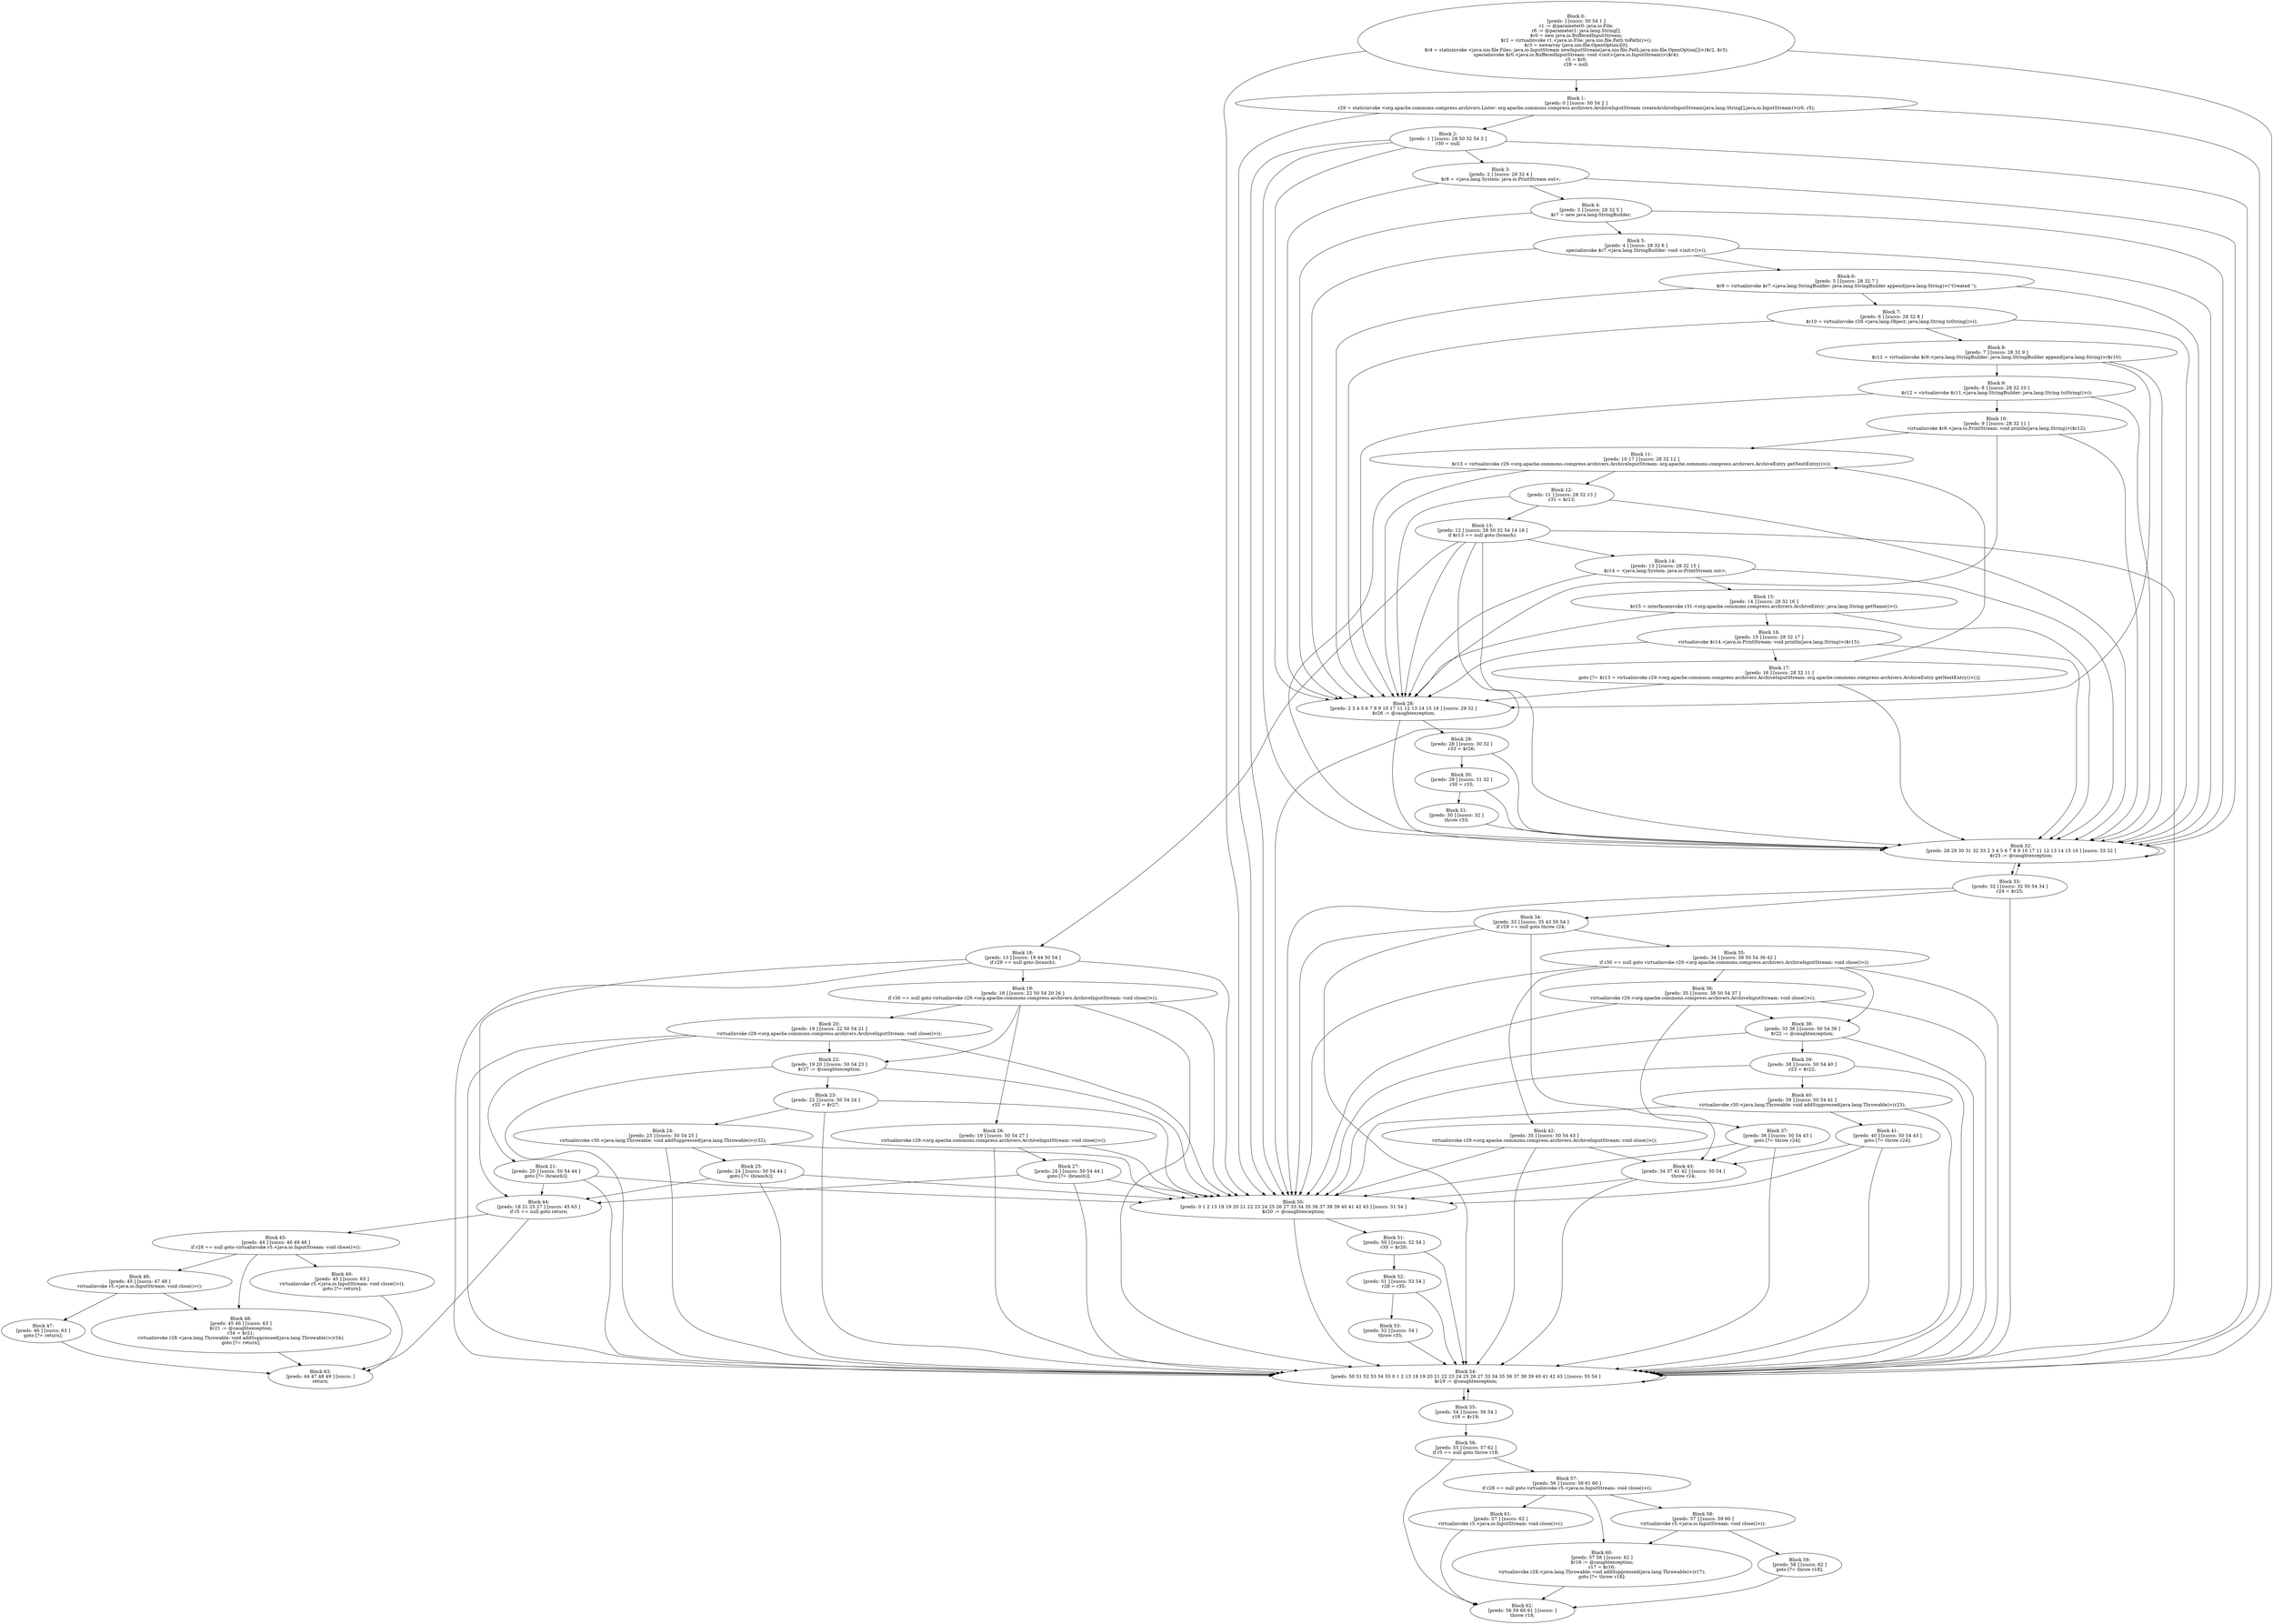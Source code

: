 digraph "unitGraph" {
    "Block 0:
[preds: ] [succs: 50 54 1 ]
r1 := @parameter0: java.io.File;
r6 := @parameter1: java.lang.String[];
$r0 = new java.io.BufferedInputStream;
$r2 = virtualinvoke r1.<java.io.File: java.nio.file.Path toPath()>();
$r3 = newarray (java.nio.file.OpenOption)[0];
$r4 = staticinvoke <java.nio.file.Files: java.io.InputStream newInputStream(java.nio.file.Path,java.nio.file.OpenOption[])>($r2, $r3);
specialinvoke $r0.<java.io.BufferedInputStream: void <init>(java.io.InputStream)>($r4);
r5 = $r0;
r28 = null;
"
    "Block 1:
[preds: 0 ] [succs: 50 54 2 ]
r29 = staticinvoke <org.apache.commons.compress.archivers.Lister: org.apache.commons.compress.archivers.ArchiveInputStream createArchiveInputStream(java.lang.String[],java.io.InputStream)>(r6, r5);
"
    "Block 2:
[preds: 1 ] [succs: 28 50 32 54 3 ]
r30 = null;
"
    "Block 3:
[preds: 2 ] [succs: 28 32 4 ]
$r8 = <java.lang.System: java.io.PrintStream out>;
"
    "Block 4:
[preds: 3 ] [succs: 28 32 5 ]
$r7 = new java.lang.StringBuilder;
"
    "Block 5:
[preds: 4 ] [succs: 28 32 6 ]
specialinvoke $r7.<java.lang.StringBuilder: void <init>()>();
"
    "Block 6:
[preds: 5 ] [succs: 28 32 7 ]
$r9 = virtualinvoke $r7.<java.lang.StringBuilder: java.lang.StringBuilder append(java.lang.String)>(\"Created \");
"
    "Block 7:
[preds: 6 ] [succs: 28 32 8 ]
$r10 = virtualinvoke r29.<java.lang.Object: java.lang.String toString()>();
"
    "Block 8:
[preds: 7 ] [succs: 28 32 9 ]
$r11 = virtualinvoke $r9.<java.lang.StringBuilder: java.lang.StringBuilder append(java.lang.String)>($r10);
"
    "Block 9:
[preds: 8 ] [succs: 28 32 10 ]
$r12 = virtualinvoke $r11.<java.lang.StringBuilder: java.lang.String toString()>();
"
    "Block 10:
[preds: 9 ] [succs: 28 32 11 ]
virtualinvoke $r8.<java.io.PrintStream: void println(java.lang.String)>($r12);
"
    "Block 11:
[preds: 10 17 ] [succs: 28 32 12 ]
$r13 = virtualinvoke r29.<org.apache.commons.compress.archivers.ArchiveInputStream: org.apache.commons.compress.archivers.ArchiveEntry getNextEntry()>();
"
    "Block 12:
[preds: 11 ] [succs: 28 32 13 ]
r31 = $r13;
"
    "Block 13:
[preds: 12 ] [succs: 28 50 32 54 14 18 ]
if $r13 == null goto (branch);
"
    "Block 14:
[preds: 13 ] [succs: 28 32 15 ]
$r14 = <java.lang.System: java.io.PrintStream out>;
"
    "Block 15:
[preds: 14 ] [succs: 28 32 16 ]
$r15 = interfaceinvoke r31.<org.apache.commons.compress.archivers.ArchiveEntry: java.lang.String getName()>();
"
    "Block 16:
[preds: 15 ] [succs: 28 32 17 ]
virtualinvoke $r14.<java.io.PrintStream: void println(java.lang.String)>($r15);
"
    "Block 17:
[preds: 16 ] [succs: 28 32 11 ]
goto [?= $r13 = virtualinvoke r29.<org.apache.commons.compress.archivers.ArchiveInputStream: org.apache.commons.compress.archivers.ArchiveEntry getNextEntry()>()];
"
    "Block 18:
[preds: 13 ] [succs: 19 44 50 54 ]
if r29 == null goto (branch);
"
    "Block 19:
[preds: 18 ] [succs: 22 50 54 20 26 ]
if r30 == null goto virtualinvoke r29.<org.apache.commons.compress.archivers.ArchiveInputStream: void close()>();
"
    "Block 20:
[preds: 19 ] [succs: 22 50 54 21 ]
virtualinvoke r29.<org.apache.commons.compress.archivers.ArchiveInputStream: void close()>();
"
    "Block 21:
[preds: 20 ] [succs: 50 54 44 ]
goto [?= (branch)];
"
    "Block 22:
[preds: 19 20 ] [succs: 50 54 23 ]
$r27 := @caughtexception;
"
    "Block 23:
[preds: 22 ] [succs: 50 54 24 ]
r32 = $r27;
"
    "Block 24:
[preds: 23 ] [succs: 50 54 25 ]
virtualinvoke r30.<java.lang.Throwable: void addSuppressed(java.lang.Throwable)>(r32);
"
    "Block 25:
[preds: 24 ] [succs: 50 54 44 ]
goto [?= (branch)];
"
    "Block 26:
[preds: 19 ] [succs: 50 54 27 ]
virtualinvoke r29.<org.apache.commons.compress.archivers.ArchiveInputStream: void close()>();
"
    "Block 27:
[preds: 26 ] [succs: 50 54 44 ]
goto [?= (branch)];
"
    "Block 28:
[preds: 2 3 4 5 6 7 8 9 10 17 11 12 13 14 15 16 ] [succs: 29 32 ]
$r26 := @caughtexception;
"
    "Block 29:
[preds: 28 ] [succs: 30 32 ]
r33 = $r26;
"
    "Block 30:
[preds: 29 ] [succs: 31 32 ]
r30 = r33;
"
    "Block 31:
[preds: 30 ] [succs: 32 ]
throw r33;
"
    "Block 32:
[preds: 28 29 30 31 32 33 2 3 4 5 6 7 8 9 10 17 11 12 13 14 15 16 ] [succs: 33 32 ]
$r25 := @caughtexception;
"
    "Block 33:
[preds: 32 ] [succs: 32 50 54 34 ]
r24 = $r25;
"
    "Block 34:
[preds: 33 ] [succs: 35 43 50 54 ]
if r29 == null goto throw r24;
"
    "Block 35:
[preds: 34 ] [succs: 38 50 54 36 42 ]
if r30 == null goto virtualinvoke r29.<org.apache.commons.compress.archivers.ArchiveInputStream: void close()>();
"
    "Block 36:
[preds: 35 ] [succs: 38 50 54 37 ]
virtualinvoke r29.<org.apache.commons.compress.archivers.ArchiveInputStream: void close()>();
"
    "Block 37:
[preds: 36 ] [succs: 50 54 43 ]
goto [?= throw r24];
"
    "Block 38:
[preds: 35 36 ] [succs: 50 54 39 ]
$r22 := @caughtexception;
"
    "Block 39:
[preds: 38 ] [succs: 50 54 40 ]
r23 = $r22;
"
    "Block 40:
[preds: 39 ] [succs: 50 54 41 ]
virtualinvoke r30.<java.lang.Throwable: void addSuppressed(java.lang.Throwable)>(r23);
"
    "Block 41:
[preds: 40 ] [succs: 50 54 43 ]
goto [?= throw r24];
"
    "Block 42:
[preds: 35 ] [succs: 50 54 43 ]
virtualinvoke r29.<org.apache.commons.compress.archivers.ArchiveInputStream: void close()>();
"
    "Block 43:
[preds: 34 37 41 42 ] [succs: 50 54 ]
throw r24;
"
    "Block 44:
[preds: 18 21 25 27 ] [succs: 45 63 ]
if r5 == null goto return;
"
    "Block 45:
[preds: 44 ] [succs: 46 49 48 ]
if r28 == null goto virtualinvoke r5.<java.io.InputStream: void close()>();
"
    "Block 46:
[preds: 45 ] [succs: 47 48 ]
virtualinvoke r5.<java.io.InputStream: void close()>();
"
    "Block 47:
[preds: 46 ] [succs: 63 ]
goto [?= return];
"
    "Block 48:
[preds: 45 46 ] [succs: 63 ]
$r21 := @caughtexception;
r34 = $r21;
virtualinvoke r28.<java.lang.Throwable: void addSuppressed(java.lang.Throwable)>(r34);
goto [?= return];
"
    "Block 49:
[preds: 45 ] [succs: 63 ]
virtualinvoke r5.<java.io.InputStream: void close()>();
goto [?= return];
"
    "Block 50:
[preds: 0 1 2 13 18 19 20 21 22 23 24 25 26 27 33 34 35 36 37 38 39 40 41 42 43 ] [succs: 51 54 ]
$r20 := @caughtexception;
"
    "Block 51:
[preds: 50 ] [succs: 52 54 ]
r35 = $r20;
"
    "Block 52:
[preds: 51 ] [succs: 53 54 ]
r28 = r35;
"
    "Block 53:
[preds: 52 ] [succs: 54 ]
throw r35;
"
    "Block 54:
[preds: 50 51 52 53 54 55 0 1 2 13 18 19 20 21 22 23 24 25 26 27 33 34 35 36 37 38 39 40 41 42 43 ] [succs: 55 54 ]
$r19 := @caughtexception;
"
    "Block 55:
[preds: 54 ] [succs: 56 54 ]
r18 = $r19;
"
    "Block 56:
[preds: 55 ] [succs: 57 62 ]
if r5 == null goto throw r18;
"
    "Block 57:
[preds: 56 ] [succs: 58 61 60 ]
if r28 == null goto virtualinvoke r5.<java.io.InputStream: void close()>();
"
    "Block 58:
[preds: 57 ] [succs: 59 60 ]
virtualinvoke r5.<java.io.InputStream: void close()>();
"
    "Block 59:
[preds: 58 ] [succs: 62 ]
goto [?= throw r18];
"
    "Block 60:
[preds: 57 58 ] [succs: 62 ]
$r16 := @caughtexception;
r17 = $r16;
virtualinvoke r28.<java.lang.Throwable: void addSuppressed(java.lang.Throwable)>(r17);
goto [?= throw r18];
"
    "Block 61:
[preds: 57 ] [succs: 62 ]
virtualinvoke r5.<java.io.InputStream: void close()>();
"
    "Block 62:
[preds: 56 59 60 61 ] [succs: ]
throw r18;
"
    "Block 63:
[preds: 44 47 48 49 ] [succs: ]
return;
"
    "Block 0:
[preds: ] [succs: 50 54 1 ]
r1 := @parameter0: java.io.File;
r6 := @parameter1: java.lang.String[];
$r0 = new java.io.BufferedInputStream;
$r2 = virtualinvoke r1.<java.io.File: java.nio.file.Path toPath()>();
$r3 = newarray (java.nio.file.OpenOption)[0];
$r4 = staticinvoke <java.nio.file.Files: java.io.InputStream newInputStream(java.nio.file.Path,java.nio.file.OpenOption[])>($r2, $r3);
specialinvoke $r0.<java.io.BufferedInputStream: void <init>(java.io.InputStream)>($r4);
r5 = $r0;
r28 = null;
"->"Block 50:
[preds: 0 1 2 13 18 19 20 21 22 23 24 25 26 27 33 34 35 36 37 38 39 40 41 42 43 ] [succs: 51 54 ]
$r20 := @caughtexception;
";
    "Block 0:
[preds: ] [succs: 50 54 1 ]
r1 := @parameter0: java.io.File;
r6 := @parameter1: java.lang.String[];
$r0 = new java.io.BufferedInputStream;
$r2 = virtualinvoke r1.<java.io.File: java.nio.file.Path toPath()>();
$r3 = newarray (java.nio.file.OpenOption)[0];
$r4 = staticinvoke <java.nio.file.Files: java.io.InputStream newInputStream(java.nio.file.Path,java.nio.file.OpenOption[])>($r2, $r3);
specialinvoke $r0.<java.io.BufferedInputStream: void <init>(java.io.InputStream)>($r4);
r5 = $r0;
r28 = null;
"->"Block 54:
[preds: 50 51 52 53 54 55 0 1 2 13 18 19 20 21 22 23 24 25 26 27 33 34 35 36 37 38 39 40 41 42 43 ] [succs: 55 54 ]
$r19 := @caughtexception;
";
    "Block 0:
[preds: ] [succs: 50 54 1 ]
r1 := @parameter0: java.io.File;
r6 := @parameter1: java.lang.String[];
$r0 = new java.io.BufferedInputStream;
$r2 = virtualinvoke r1.<java.io.File: java.nio.file.Path toPath()>();
$r3 = newarray (java.nio.file.OpenOption)[0];
$r4 = staticinvoke <java.nio.file.Files: java.io.InputStream newInputStream(java.nio.file.Path,java.nio.file.OpenOption[])>($r2, $r3);
specialinvoke $r0.<java.io.BufferedInputStream: void <init>(java.io.InputStream)>($r4);
r5 = $r0;
r28 = null;
"->"Block 1:
[preds: 0 ] [succs: 50 54 2 ]
r29 = staticinvoke <org.apache.commons.compress.archivers.Lister: org.apache.commons.compress.archivers.ArchiveInputStream createArchiveInputStream(java.lang.String[],java.io.InputStream)>(r6, r5);
";
    "Block 1:
[preds: 0 ] [succs: 50 54 2 ]
r29 = staticinvoke <org.apache.commons.compress.archivers.Lister: org.apache.commons.compress.archivers.ArchiveInputStream createArchiveInputStream(java.lang.String[],java.io.InputStream)>(r6, r5);
"->"Block 50:
[preds: 0 1 2 13 18 19 20 21 22 23 24 25 26 27 33 34 35 36 37 38 39 40 41 42 43 ] [succs: 51 54 ]
$r20 := @caughtexception;
";
    "Block 1:
[preds: 0 ] [succs: 50 54 2 ]
r29 = staticinvoke <org.apache.commons.compress.archivers.Lister: org.apache.commons.compress.archivers.ArchiveInputStream createArchiveInputStream(java.lang.String[],java.io.InputStream)>(r6, r5);
"->"Block 54:
[preds: 50 51 52 53 54 55 0 1 2 13 18 19 20 21 22 23 24 25 26 27 33 34 35 36 37 38 39 40 41 42 43 ] [succs: 55 54 ]
$r19 := @caughtexception;
";
    "Block 1:
[preds: 0 ] [succs: 50 54 2 ]
r29 = staticinvoke <org.apache.commons.compress.archivers.Lister: org.apache.commons.compress.archivers.ArchiveInputStream createArchiveInputStream(java.lang.String[],java.io.InputStream)>(r6, r5);
"->"Block 2:
[preds: 1 ] [succs: 28 50 32 54 3 ]
r30 = null;
";
    "Block 2:
[preds: 1 ] [succs: 28 50 32 54 3 ]
r30 = null;
"->"Block 28:
[preds: 2 3 4 5 6 7 8 9 10 17 11 12 13 14 15 16 ] [succs: 29 32 ]
$r26 := @caughtexception;
";
    "Block 2:
[preds: 1 ] [succs: 28 50 32 54 3 ]
r30 = null;
"->"Block 50:
[preds: 0 1 2 13 18 19 20 21 22 23 24 25 26 27 33 34 35 36 37 38 39 40 41 42 43 ] [succs: 51 54 ]
$r20 := @caughtexception;
";
    "Block 2:
[preds: 1 ] [succs: 28 50 32 54 3 ]
r30 = null;
"->"Block 32:
[preds: 28 29 30 31 32 33 2 3 4 5 6 7 8 9 10 17 11 12 13 14 15 16 ] [succs: 33 32 ]
$r25 := @caughtexception;
";
    "Block 2:
[preds: 1 ] [succs: 28 50 32 54 3 ]
r30 = null;
"->"Block 54:
[preds: 50 51 52 53 54 55 0 1 2 13 18 19 20 21 22 23 24 25 26 27 33 34 35 36 37 38 39 40 41 42 43 ] [succs: 55 54 ]
$r19 := @caughtexception;
";
    "Block 2:
[preds: 1 ] [succs: 28 50 32 54 3 ]
r30 = null;
"->"Block 3:
[preds: 2 ] [succs: 28 32 4 ]
$r8 = <java.lang.System: java.io.PrintStream out>;
";
    "Block 3:
[preds: 2 ] [succs: 28 32 4 ]
$r8 = <java.lang.System: java.io.PrintStream out>;
"->"Block 28:
[preds: 2 3 4 5 6 7 8 9 10 17 11 12 13 14 15 16 ] [succs: 29 32 ]
$r26 := @caughtexception;
";
    "Block 3:
[preds: 2 ] [succs: 28 32 4 ]
$r8 = <java.lang.System: java.io.PrintStream out>;
"->"Block 32:
[preds: 28 29 30 31 32 33 2 3 4 5 6 7 8 9 10 17 11 12 13 14 15 16 ] [succs: 33 32 ]
$r25 := @caughtexception;
";
    "Block 3:
[preds: 2 ] [succs: 28 32 4 ]
$r8 = <java.lang.System: java.io.PrintStream out>;
"->"Block 4:
[preds: 3 ] [succs: 28 32 5 ]
$r7 = new java.lang.StringBuilder;
";
    "Block 4:
[preds: 3 ] [succs: 28 32 5 ]
$r7 = new java.lang.StringBuilder;
"->"Block 28:
[preds: 2 3 4 5 6 7 8 9 10 17 11 12 13 14 15 16 ] [succs: 29 32 ]
$r26 := @caughtexception;
";
    "Block 4:
[preds: 3 ] [succs: 28 32 5 ]
$r7 = new java.lang.StringBuilder;
"->"Block 32:
[preds: 28 29 30 31 32 33 2 3 4 5 6 7 8 9 10 17 11 12 13 14 15 16 ] [succs: 33 32 ]
$r25 := @caughtexception;
";
    "Block 4:
[preds: 3 ] [succs: 28 32 5 ]
$r7 = new java.lang.StringBuilder;
"->"Block 5:
[preds: 4 ] [succs: 28 32 6 ]
specialinvoke $r7.<java.lang.StringBuilder: void <init>()>();
";
    "Block 5:
[preds: 4 ] [succs: 28 32 6 ]
specialinvoke $r7.<java.lang.StringBuilder: void <init>()>();
"->"Block 28:
[preds: 2 3 4 5 6 7 8 9 10 17 11 12 13 14 15 16 ] [succs: 29 32 ]
$r26 := @caughtexception;
";
    "Block 5:
[preds: 4 ] [succs: 28 32 6 ]
specialinvoke $r7.<java.lang.StringBuilder: void <init>()>();
"->"Block 32:
[preds: 28 29 30 31 32 33 2 3 4 5 6 7 8 9 10 17 11 12 13 14 15 16 ] [succs: 33 32 ]
$r25 := @caughtexception;
";
    "Block 5:
[preds: 4 ] [succs: 28 32 6 ]
specialinvoke $r7.<java.lang.StringBuilder: void <init>()>();
"->"Block 6:
[preds: 5 ] [succs: 28 32 7 ]
$r9 = virtualinvoke $r7.<java.lang.StringBuilder: java.lang.StringBuilder append(java.lang.String)>(\"Created \");
";
    "Block 6:
[preds: 5 ] [succs: 28 32 7 ]
$r9 = virtualinvoke $r7.<java.lang.StringBuilder: java.lang.StringBuilder append(java.lang.String)>(\"Created \");
"->"Block 28:
[preds: 2 3 4 5 6 7 8 9 10 17 11 12 13 14 15 16 ] [succs: 29 32 ]
$r26 := @caughtexception;
";
    "Block 6:
[preds: 5 ] [succs: 28 32 7 ]
$r9 = virtualinvoke $r7.<java.lang.StringBuilder: java.lang.StringBuilder append(java.lang.String)>(\"Created \");
"->"Block 32:
[preds: 28 29 30 31 32 33 2 3 4 5 6 7 8 9 10 17 11 12 13 14 15 16 ] [succs: 33 32 ]
$r25 := @caughtexception;
";
    "Block 6:
[preds: 5 ] [succs: 28 32 7 ]
$r9 = virtualinvoke $r7.<java.lang.StringBuilder: java.lang.StringBuilder append(java.lang.String)>(\"Created \");
"->"Block 7:
[preds: 6 ] [succs: 28 32 8 ]
$r10 = virtualinvoke r29.<java.lang.Object: java.lang.String toString()>();
";
    "Block 7:
[preds: 6 ] [succs: 28 32 8 ]
$r10 = virtualinvoke r29.<java.lang.Object: java.lang.String toString()>();
"->"Block 28:
[preds: 2 3 4 5 6 7 8 9 10 17 11 12 13 14 15 16 ] [succs: 29 32 ]
$r26 := @caughtexception;
";
    "Block 7:
[preds: 6 ] [succs: 28 32 8 ]
$r10 = virtualinvoke r29.<java.lang.Object: java.lang.String toString()>();
"->"Block 32:
[preds: 28 29 30 31 32 33 2 3 4 5 6 7 8 9 10 17 11 12 13 14 15 16 ] [succs: 33 32 ]
$r25 := @caughtexception;
";
    "Block 7:
[preds: 6 ] [succs: 28 32 8 ]
$r10 = virtualinvoke r29.<java.lang.Object: java.lang.String toString()>();
"->"Block 8:
[preds: 7 ] [succs: 28 32 9 ]
$r11 = virtualinvoke $r9.<java.lang.StringBuilder: java.lang.StringBuilder append(java.lang.String)>($r10);
";
    "Block 8:
[preds: 7 ] [succs: 28 32 9 ]
$r11 = virtualinvoke $r9.<java.lang.StringBuilder: java.lang.StringBuilder append(java.lang.String)>($r10);
"->"Block 28:
[preds: 2 3 4 5 6 7 8 9 10 17 11 12 13 14 15 16 ] [succs: 29 32 ]
$r26 := @caughtexception;
";
    "Block 8:
[preds: 7 ] [succs: 28 32 9 ]
$r11 = virtualinvoke $r9.<java.lang.StringBuilder: java.lang.StringBuilder append(java.lang.String)>($r10);
"->"Block 32:
[preds: 28 29 30 31 32 33 2 3 4 5 6 7 8 9 10 17 11 12 13 14 15 16 ] [succs: 33 32 ]
$r25 := @caughtexception;
";
    "Block 8:
[preds: 7 ] [succs: 28 32 9 ]
$r11 = virtualinvoke $r9.<java.lang.StringBuilder: java.lang.StringBuilder append(java.lang.String)>($r10);
"->"Block 9:
[preds: 8 ] [succs: 28 32 10 ]
$r12 = virtualinvoke $r11.<java.lang.StringBuilder: java.lang.String toString()>();
";
    "Block 9:
[preds: 8 ] [succs: 28 32 10 ]
$r12 = virtualinvoke $r11.<java.lang.StringBuilder: java.lang.String toString()>();
"->"Block 28:
[preds: 2 3 4 5 6 7 8 9 10 17 11 12 13 14 15 16 ] [succs: 29 32 ]
$r26 := @caughtexception;
";
    "Block 9:
[preds: 8 ] [succs: 28 32 10 ]
$r12 = virtualinvoke $r11.<java.lang.StringBuilder: java.lang.String toString()>();
"->"Block 32:
[preds: 28 29 30 31 32 33 2 3 4 5 6 7 8 9 10 17 11 12 13 14 15 16 ] [succs: 33 32 ]
$r25 := @caughtexception;
";
    "Block 9:
[preds: 8 ] [succs: 28 32 10 ]
$r12 = virtualinvoke $r11.<java.lang.StringBuilder: java.lang.String toString()>();
"->"Block 10:
[preds: 9 ] [succs: 28 32 11 ]
virtualinvoke $r8.<java.io.PrintStream: void println(java.lang.String)>($r12);
";
    "Block 10:
[preds: 9 ] [succs: 28 32 11 ]
virtualinvoke $r8.<java.io.PrintStream: void println(java.lang.String)>($r12);
"->"Block 28:
[preds: 2 3 4 5 6 7 8 9 10 17 11 12 13 14 15 16 ] [succs: 29 32 ]
$r26 := @caughtexception;
";
    "Block 10:
[preds: 9 ] [succs: 28 32 11 ]
virtualinvoke $r8.<java.io.PrintStream: void println(java.lang.String)>($r12);
"->"Block 32:
[preds: 28 29 30 31 32 33 2 3 4 5 6 7 8 9 10 17 11 12 13 14 15 16 ] [succs: 33 32 ]
$r25 := @caughtexception;
";
    "Block 10:
[preds: 9 ] [succs: 28 32 11 ]
virtualinvoke $r8.<java.io.PrintStream: void println(java.lang.String)>($r12);
"->"Block 11:
[preds: 10 17 ] [succs: 28 32 12 ]
$r13 = virtualinvoke r29.<org.apache.commons.compress.archivers.ArchiveInputStream: org.apache.commons.compress.archivers.ArchiveEntry getNextEntry()>();
";
    "Block 11:
[preds: 10 17 ] [succs: 28 32 12 ]
$r13 = virtualinvoke r29.<org.apache.commons.compress.archivers.ArchiveInputStream: org.apache.commons.compress.archivers.ArchiveEntry getNextEntry()>();
"->"Block 28:
[preds: 2 3 4 5 6 7 8 9 10 17 11 12 13 14 15 16 ] [succs: 29 32 ]
$r26 := @caughtexception;
";
    "Block 11:
[preds: 10 17 ] [succs: 28 32 12 ]
$r13 = virtualinvoke r29.<org.apache.commons.compress.archivers.ArchiveInputStream: org.apache.commons.compress.archivers.ArchiveEntry getNextEntry()>();
"->"Block 32:
[preds: 28 29 30 31 32 33 2 3 4 5 6 7 8 9 10 17 11 12 13 14 15 16 ] [succs: 33 32 ]
$r25 := @caughtexception;
";
    "Block 11:
[preds: 10 17 ] [succs: 28 32 12 ]
$r13 = virtualinvoke r29.<org.apache.commons.compress.archivers.ArchiveInputStream: org.apache.commons.compress.archivers.ArchiveEntry getNextEntry()>();
"->"Block 12:
[preds: 11 ] [succs: 28 32 13 ]
r31 = $r13;
";
    "Block 12:
[preds: 11 ] [succs: 28 32 13 ]
r31 = $r13;
"->"Block 28:
[preds: 2 3 4 5 6 7 8 9 10 17 11 12 13 14 15 16 ] [succs: 29 32 ]
$r26 := @caughtexception;
";
    "Block 12:
[preds: 11 ] [succs: 28 32 13 ]
r31 = $r13;
"->"Block 32:
[preds: 28 29 30 31 32 33 2 3 4 5 6 7 8 9 10 17 11 12 13 14 15 16 ] [succs: 33 32 ]
$r25 := @caughtexception;
";
    "Block 12:
[preds: 11 ] [succs: 28 32 13 ]
r31 = $r13;
"->"Block 13:
[preds: 12 ] [succs: 28 50 32 54 14 18 ]
if $r13 == null goto (branch);
";
    "Block 13:
[preds: 12 ] [succs: 28 50 32 54 14 18 ]
if $r13 == null goto (branch);
"->"Block 28:
[preds: 2 3 4 5 6 7 8 9 10 17 11 12 13 14 15 16 ] [succs: 29 32 ]
$r26 := @caughtexception;
";
    "Block 13:
[preds: 12 ] [succs: 28 50 32 54 14 18 ]
if $r13 == null goto (branch);
"->"Block 50:
[preds: 0 1 2 13 18 19 20 21 22 23 24 25 26 27 33 34 35 36 37 38 39 40 41 42 43 ] [succs: 51 54 ]
$r20 := @caughtexception;
";
    "Block 13:
[preds: 12 ] [succs: 28 50 32 54 14 18 ]
if $r13 == null goto (branch);
"->"Block 32:
[preds: 28 29 30 31 32 33 2 3 4 5 6 7 8 9 10 17 11 12 13 14 15 16 ] [succs: 33 32 ]
$r25 := @caughtexception;
";
    "Block 13:
[preds: 12 ] [succs: 28 50 32 54 14 18 ]
if $r13 == null goto (branch);
"->"Block 54:
[preds: 50 51 52 53 54 55 0 1 2 13 18 19 20 21 22 23 24 25 26 27 33 34 35 36 37 38 39 40 41 42 43 ] [succs: 55 54 ]
$r19 := @caughtexception;
";
    "Block 13:
[preds: 12 ] [succs: 28 50 32 54 14 18 ]
if $r13 == null goto (branch);
"->"Block 14:
[preds: 13 ] [succs: 28 32 15 ]
$r14 = <java.lang.System: java.io.PrintStream out>;
";
    "Block 13:
[preds: 12 ] [succs: 28 50 32 54 14 18 ]
if $r13 == null goto (branch);
"->"Block 18:
[preds: 13 ] [succs: 19 44 50 54 ]
if r29 == null goto (branch);
";
    "Block 14:
[preds: 13 ] [succs: 28 32 15 ]
$r14 = <java.lang.System: java.io.PrintStream out>;
"->"Block 28:
[preds: 2 3 4 5 6 7 8 9 10 17 11 12 13 14 15 16 ] [succs: 29 32 ]
$r26 := @caughtexception;
";
    "Block 14:
[preds: 13 ] [succs: 28 32 15 ]
$r14 = <java.lang.System: java.io.PrintStream out>;
"->"Block 32:
[preds: 28 29 30 31 32 33 2 3 4 5 6 7 8 9 10 17 11 12 13 14 15 16 ] [succs: 33 32 ]
$r25 := @caughtexception;
";
    "Block 14:
[preds: 13 ] [succs: 28 32 15 ]
$r14 = <java.lang.System: java.io.PrintStream out>;
"->"Block 15:
[preds: 14 ] [succs: 28 32 16 ]
$r15 = interfaceinvoke r31.<org.apache.commons.compress.archivers.ArchiveEntry: java.lang.String getName()>();
";
    "Block 15:
[preds: 14 ] [succs: 28 32 16 ]
$r15 = interfaceinvoke r31.<org.apache.commons.compress.archivers.ArchiveEntry: java.lang.String getName()>();
"->"Block 28:
[preds: 2 3 4 5 6 7 8 9 10 17 11 12 13 14 15 16 ] [succs: 29 32 ]
$r26 := @caughtexception;
";
    "Block 15:
[preds: 14 ] [succs: 28 32 16 ]
$r15 = interfaceinvoke r31.<org.apache.commons.compress.archivers.ArchiveEntry: java.lang.String getName()>();
"->"Block 32:
[preds: 28 29 30 31 32 33 2 3 4 5 6 7 8 9 10 17 11 12 13 14 15 16 ] [succs: 33 32 ]
$r25 := @caughtexception;
";
    "Block 15:
[preds: 14 ] [succs: 28 32 16 ]
$r15 = interfaceinvoke r31.<org.apache.commons.compress.archivers.ArchiveEntry: java.lang.String getName()>();
"->"Block 16:
[preds: 15 ] [succs: 28 32 17 ]
virtualinvoke $r14.<java.io.PrintStream: void println(java.lang.String)>($r15);
";
    "Block 16:
[preds: 15 ] [succs: 28 32 17 ]
virtualinvoke $r14.<java.io.PrintStream: void println(java.lang.String)>($r15);
"->"Block 28:
[preds: 2 3 4 5 6 7 8 9 10 17 11 12 13 14 15 16 ] [succs: 29 32 ]
$r26 := @caughtexception;
";
    "Block 16:
[preds: 15 ] [succs: 28 32 17 ]
virtualinvoke $r14.<java.io.PrintStream: void println(java.lang.String)>($r15);
"->"Block 32:
[preds: 28 29 30 31 32 33 2 3 4 5 6 7 8 9 10 17 11 12 13 14 15 16 ] [succs: 33 32 ]
$r25 := @caughtexception;
";
    "Block 16:
[preds: 15 ] [succs: 28 32 17 ]
virtualinvoke $r14.<java.io.PrintStream: void println(java.lang.String)>($r15);
"->"Block 17:
[preds: 16 ] [succs: 28 32 11 ]
goto [?= $r13 = virtualinvoke r29.<org.apache.commons.compress.archivers.ArchiveInputStream: org.apache.commons.compress.archivers.ArchiveEntry getNextEntry()>()];
";
    "Block 17:
[preds: 16 ] [succs: 28 32 11 ]
goto [?= $r13 = virtualinvoke r29.<org.apache.commons.compress.archivers.ArchiveInputStream: org.apache.commons.compress.archivers.ArchiveEntry getNextEntry()>()];
"->"Block 28:
[preds: 2 3 4 5 6 7 8 9 10 17 11 12 13 14 15 16 ] [succs: 29 32 ]
$r26 := @caughtexception;
";
    "Block 17:
[preds: 16 ] [succs: 28 32 11 ]
goto [?= $r13 = virtualinvoke r29.<org.apache.commons.compress.archivers.ArchiveInputStream: org.apache.commons.compress.archivers.ArchiveEntry getNextEntry()>()];
"->"Block 32:
[preds: 28 29 30 31 32 33 2 3 4 5 6 7 8 9 10 17 11 12 13 14 15 16 ] [succs: 33 32 ]
$r25 := @caughtexception;
";
    "Block 17:
[preds: 16 ] [succs: 28 32 11 ]
goto [?= $r13 = virtualinvoke r29.<org.apache.commons.compress.archivers.ArchiveInputStream: org.apache.commons.compress.archivers.ArchiveEntry getNextEntry()>()];
"->"Block 11:
[preds: 10 17 ] [succs: 28 32 12 ]
$r13 = virtualinvoke r29.<org.apache.commons.compress.archivers.ArchiveInputStream: org.apache.commons.compress.archivers.ArchiveEntry getNextEntry()>();
";
    "Block 18:
[preds: 13 ] [succs: 19 44 50 54 ]
if r29 == null goto (branch);
"->"Block 19:
[preds: 18 ] [succs: 22 50 54 20 26 ]
if r30 == null goto virtualinvoke r29.<org.apache.commons.compress.archivers.ArchiveInputStream: void close()>();
";
    "Block 18:
[preds: 13 ] [succs: 19 44 50 54 ]
if r29 == null goto (branch);
"->"Block 44:
[preds: 18 21 25 27 ] [succs: 45 63 ]
if r5 == null goto return;
";
    "Block 18:
[preds: 13 ] [succs: 19 44 50 54 ]
if r29 == null goto (branch);
"->"Block 50:
[preds: 0 1 2 13 18 19 20 21 22 23 24 25 26 27 33 34 35 36 37 38 39 40 41 42 43 ] [succs: 51 54 ]
$r20 := @caughtexception;
";
    "Block 18:
[preds: 13 ] [succs: 19 44 50 54 ]
if r29 == null goto (branch);
"->"Block 54:
[preds: 50 51 52 53 54 55 0 1 2 13 18 19 20 21 22 23 24 25 26 27 33 34 35 36 37 38 39 40 41 42 43 ] [succs: 55 54 ]
$r19 := @caughtexception;
";
    "Block 19:
[preds: 18 ] [succs: 22 50 54 20 26 ]
if r30 == null goto virtualinvoke r29.<org.apache.commons.compress.archivers.ArchiveInputStream: void close()>();
"->"Block 22:
[preds: 19 20 ] [succs: 50 54 23 ]
$r27 := @caughtexception;
";
    "Block 19:
[preds: 18 ] [succs: 22 50 54 20 26 ]
if r30 == null goto virtualinvoke r29.<org.apache.commons.compress.archivers.ArchiveInputStream: void close()>();
"->"Block 50:
[preds: 0 1 2 13 18 19 20 21 22 23 24 25 26 27 33 34 35 36 37 38 39 40 41 42 43 ] [succs: 51 54 ]
$r20 := @caughtexception;
";
    "Block 19:
[preds: 18 ] [succs: 22 50 54 20 26 ]
if r30 == null goto virtualinvoke r29.<org.apache.commons.compress.archivers.ArchiveInputStream: void close()>();
"->"Block 54:
[preds: 50 51 52 53 54 55 0 1 2 13 18 19 20 21 22 23 24 25 26 27 33 34 35 36 37 38 39 40 41 42 43 ] [succs: 55 54 ]
$r19 := @caughtexception;
";
    "Block 19:
[preds: 18 ] [succs: 22 50 54 20 26 ]
if r30 == null goto virtualinvoke r29.<org.apache.commons.compress.archivers.ArchiveInputStream: void close()>();
"->"Block 20:
[preds: 19 ] [succs: 22 50 54 21 ]
virtualinvoke r29.<org.apache.commons.compress.archivers.ArchiveInputStream: void close()>();
";
    "Block 19:
[preds: 18 ] [succs: 22 50 54 20 26 ]
if r30 == null goto virtualinvoke r29.<org.apache.commons.compress.archivers.ArchiveInputStream: void close()>();
"->"Block 26:
[preds: 19 ] [succs: 50 54 27 ]
virtualinvoke r29.<org.apache.commons.compress.archivers.ArchiveInputStream: void close()>();
";
    "Block 20:
[preds: 19 ] [succs: 22 50 54 21 ]
virtualinvoke r29.<org.apache.commons.compress.archivers.ArchiveInputStream: void close()>();
"->"Block 22:
[preds: 19 20 ] [succs: 50 54 23 ]
$r27 := @caughtexception;
";
    "Block 20:
[preds: 19 ] [succs: 22 50 54 21 ]
virtualinvoke r29.<org.apache.commons.compress.archivers.ArchiveInputStream: void close()>();
"->"Block 50:
[preds: 0 1 2 13 18 19 20 21 22 23 24 25 26 27 33 34 35 36 37 38 39 40 41 42 43 ] [succs: 51 54 ]
$r20 := @caughtexception;
";
    "Block 20:
[preds: 19 ] [succs: 22 50 54 21 ]
virtualinvoke r29.<org.apache.commons.compress.archivers.ArchiveInputStream: void close()>();
"->"Block 54:
[preds: 50 51 52 53 54 55 0 1 2 13 18 19 20 21 22 23 24 25 26 27 33 34 35 36 37 38 39 40 41 42 43 ] [succs: 55 54 ]
$r19 := @caughtexception;
";
    "Block 20:
[preds: 19 ] [succs: 22 50 54 21 ]
virtualinvoke r29.<org.apache.commons.compress.archivers.ArchiveInputStream: void close()>();
"->"Block 21:
[preds: 20 ] [succs: 50 54 44 ]
goto [?= (branch)];
";
    "Block 21:
[preds: 20 ] [succs: 50 54 44 ]
goto [?= (branch)];
"->"Block 50:
[preds: 0 1 2 13 18 19 20 21 22 23 24 25 26 27 33 34 35 36 37 38 39 40 41 42 43 ] [succs: 51 54 ]
$r20 := @caughtexception;
";
    "Block 21:
[preds: 20 ] [succs: 50 54 44 ]
goto [?= (branch)];
"->"Block 54:
[preds: 50 51 52 53 54 55 0 1 2 13 18 19 20 21 22 23 24 25 26 27 33 34 35 36 37 38 39 40 41 42 43 ] [succs: 55 54 ]
$r19 := @caughtexception;
";
    "Block 21:
[preds: 20 ] [succs: 50 54 44 ]
goto [?= (branch)];
"->"Block 44:
[preds: 18 21 25 27 ] [succs: 45 63 ]
if r5 == null goto return;
";
    "Block 22:
[preds: 19 20 ] [succs: 50 54 23 ]
$r27 := @caughtexception;
"->"Block 50:
[preds: 0 1 2 13 18 19 20 21 22 23 24 25 26 27 33 34 35 36 37 38 39 40 41 42 43 ] [succs: 51 54 ]
$r20 := @caughtexception;
";
    "Block 22:
[preds: 19 20 ] [succs: 50 54 23 ]
$r27 := @caughtexception;
"->"Block 54:
[preds: 50 51 52 53 54 55 0 1 2 13 18 19 20 21 22 23 24 25 26 27 33 34 35 36 37 38 39 40 41 42 43 ] [succs: 55 54 ]
$r19 := @caughtexception;
";
    "Block 22:
[preds: 19 20 ] [succs: 50 54 23 ]
$r27 := @caughtexception;
"->"Block 23:
[preds: 22 ] [succs: 50 54 24 ]
r32 = $r27;
";
    "Block 23:
[preds: 22 ] [succs: 50 54 24 ]
r32 = $r27;
"->"Block 50:
[preds: 0 1 2 13 18 19 20 21 22 23 24 25 26 27 33 34 35 36 37 38 39 40 41 42 43 ] [succs: 51 54 ]
$r20 := @caughtexception;
";
    "Block 23:
[preds: 22 ] [succs: 50 54 24 ]
r32 = $r27;
"->"Block 54:
[preds: 50 51 52 53 54 55 0 1 2 13 18 19 20 21 22 23 24 25 26 27 33 34 35 36 37 38 39 40 41 42 43 ] [succs: 55 54 ]
$r19 := @caughtexception;
";
    "Block 23:
[preds: 22 ] [succs: 50 54 24 ]
r32 = $r27;
"->"Block 24:
[preds: 23 ] [succs: 50 54 25 ]
virtualinvoke r30.<java.lang.Throwable: void addSuppressed(java.lang.Throwable)>(r32);
";
    "Block 24:
[preds: 23 ] [succs: 50 54 25 ]
virtualinvoke r30.<java.lang.Throwable: void addSuppressed(java.lang.Throwable)>(r32);
"->"Block 50:
[preds: 0 1 2 13 18 19 20 21 22 23 24 25 26 27 33 34 35 36 37 38 39 40 41 42 43 ] [succs: 51 54 ]
$r20 := @caughtexception;
";
    "Block 24:
[preds: 23 ] [succs: 50 54 25 ]
virtualinvoke r30.<java.lang.Throwable: void addSuppressed(java.lang.Throwable)>(r32);
"->"Block 54:
[preds: 50 51 52 53 54 55 0 1 2 13 18 19 20 21 22 23 24 25 26 27 33 34 35 36 37 38 39 40 41 42 43 ] [succs: 55 54 ]
$r19 := @caughtexception;
";
    "Block 24:
[preds: 23 ] [succs: 50 54 25 ]
virtualinvoke r30.<java.lang.Throwable: void addSuppressed(java.lang.Throwable)>(r32);
"->"Block 25:
[preds: 24 ] [succs: 50 54 44 ]
goto [?= (branch)];
";
    "Block 25:
[preds: 24 ] [succs: 50 54 44 ]
goto [?= (branch)];
"->"Block 50:
[preds: 0 1 2 13 18 19 20 21 22 23 24 25 26 27 33 34 35 36 37 38 39 40 41 42 43 ] [succs: 51 54 ]
$r20 := @caughtexception;
";
    "Block 25:
[preds: 24 ] [succs: 50 54 44 ]
goto [?= (branch)];
"->"Block 54:
[preds: 50 51 52 53 54 55 0 1 2 13 18 19 20 21 22 23 24 25 26 27 33 34 35 36 37 38 39 40 41 42 43 ] [succs: 55 54 ]
$r19 := @caughtexception;
";
    "Block 25:
[preds: 24 ] [succs: 50 54 44 ]
goto [?= (branch)];
"->"Block 44:
[preds: 18 21 25 27 ] [succs: 45 63 ]
if r5 == null goto return;
";
    "Block 26:
[preds: 19 ] [succs: 50 54 27 ]
virtualinvoke r29.<org.apache.commons.compress.archivers.ArchiveInputStream: void close()>();
"->"Block 50:
[preds: 0 1 2 13 18 19 20 21 22 23 24 25 26 27 33 34 35 36 37 38 39 40 41 42 43 ] [succs: 51 54 ]
$r20 := @caughtexception;
";
    "Block 26:
[preds: 19 ] [succs: 50 54 27 ]
virtualinvoke r29.<org.apache.commons.compress.archivers.ArchiveInputStream: void close()>();
"->"Block 54:
[preds: 50 51 52 53 54 55 0 1 2 13 18 19 20 21 22 23 24 25 26 27 33 34 35 36 37 38 39 40 41 42 43 ] [succs: 55 54 ]
$r19 := @caughtexception;
";
    "Block 26:
[preds: 19 ] [succs: 50 54 27 ]
virtualinvoke r29.<org.apache.commons.compress.archivers.ArchiveInputStream: void close()>();
"->"Block 27:
[preds: 26 ] [succs: 50 54 44 ]
goto [?= (branch)];
";
    "Block 27:
[preds: 26 ] [succs: 50 54 44 ]
goto [?= (branch)];
"->"Block 50:
[preds: 0 1 2 13 18 19 20 21 22 23 24 25 26 27 33 34 35 36 37 38 39 40 41 42 43 ] [succs: 51 54 ]
$r20 := @caughtexception;
";
    "Block 27:
[preds: 26 ] [succs: 50 54 44 ]
goto [?= (branch)];
"->"Block 54:
[preds: 50 51 52 53 54 55 0 1 2 13 18 19 20 21 22 23 24 25 26 27 33 34 35 36 37 38 39 40 41 42 43 ] [succs: 55 54 ]
$r19 := @caughtexception;
";
    "Block 27:
[preds: 26 ] [succs: 50 54 44 ]
goto [?= (branch)];
"->"Block 44:
[preds: 18 21 25 27 ] [succs: 45 63 ]
if r5 == null goto return;
";
    "Block 28:
[preds: 2 3 4 5 6 7 8 9 10 17 11 12 13 14 15 16 ] [succs: 29 32 ]
$r26 := @caughtexception;
"->"Block 29:
[preds: 28 ] [succs: 30 32 ]
r33 = $r26;
";
    "Block 28:
[preds: 2 3 4 5 6 7 8 9 10 17 11 12 13 14 15 16 ] [succs: 29 32 ]
$r26 := @caughtexception;
"->"Block 32:
[preds: 28 29 30 31 32 33 2 3 4 5 6 7 8 9 10 17 11 12 13 14 15 16 ] [succs: 33 32 ]
$r25 := @caughtexception;
";
    "Block 29:
[preds: 28 ] [succs: 30 32 ]
r33 = $r26;
"->"Block 30:
[preds: 29 ] [succs: 31 32 ]
r30 = r33;
";
    "Block 29:
[preds: 28 ] [succs: 30 32 ]
r33 = $r26;
"->"Block 32:
[preds: 28 29 30 31 32 33 2 3 4 5 6 7 8 9 10 17 11 12 13 14 15 16 ] [succs: 33 32 ]
$r25 := @caughtexception;
";
    "Block 30:
[preds: 29 ] [succs: 31 32 ]
r30 = r33;
"->"Block 31:
[preds: 30 ] [succs: 32 ]
throw r33;
";
    "Block 30:
[preds: 29 ] [succs: 31 32 ]
r30 = r33;
"->"Block 32:
[preds: 28 29 30 31 32 33 2 3 4 5 6 7 8 9 10 17 11 12 13 14 15 16 ] [succs: 33 32 ]
$r25 := @caughtexception;
";
    "Block 31:
[preds: 30 ] [succs: 32 ]
throw r33;
"->"Block 32:
[preds: 28 29 30 31 32 33 2 3 4 5 6 7 8 9 10 17 11 12 13 14 15 16 ] [succs: 33 32 ]
$r25 := @caughtexception;
";
    "Block 32:
[preds: 28 29 30 31 32 33 2 3 4 5 6 7 8 9 10 17 11 12 13 14 15 16 ] [succs: 33 32 ]
$r25 := @caughtexception;
"->"Block 33:
[preds: 32 ] [succs: 32 50 54 34 ]
r24 = $r25;
";
    "Block 32:
[preds: 28 29 30 31 32 33 2 3 4 5 6 7 8 9 10 17 11 12 13 14 15 16 ] [succs: 33 32 ]
$r25 := @caughtexception;
"->"Block 32:
[preds: 28 29 30 31 32 33 2 3 4 5 6 7 8 9 10 17 11 12 13 14 15 16 ] [succs: 33 32 ]
$r25 := @caughtexception;
";
    "Block 33:
[preds: 32 ] [succs: 32 50 54 34 ]
r24 = $r25;
"->"Block 32:
[preds: 28 29 30 31 32 33 2 3 4 5 6 7 8 9 10 17 11 12 13 14 15 16 ] [succs: 33 32 ]
$r25 := @caughtexception;
";
    "Block 33:
[preds: 32 ] [succs: 32 50 54 34 ]
r24 = $r25;
"->"Block 50:
[preds: 0 1 2 13 18 19 20 21 22 23 24 25 26 27 33 34 35 36 37 38 39 40 41 42 43 ] [succs: 51 54 ]
$r20 := @caughtexception;
";
    "Block 33:
[preds: 32 ] [succs: 32 50 54 34 ]
r24 = $r25;
"->"Block 54:
[preds: 50 51 52 53 54 55 0 1 2 13 18 19 20 21 22 23 24 25 26 27 33 34 35 36 37 38 39 40 41 42 43 ] [succs: 55 54 ]
$r19 := @caughtexception;
";
    "Block 33:
[preds: 32 ] [succs: 32 50 54 34 ]
r24 = $r25;
"->"Block 34:
[preds: 33 ] [succs: 35 43 50 54 ]
if r29 == null goto throw r24;
";
    "Block 34:
[preds: 33 ] [succs: 35 43 50 54 ]
if r29 == null goto throw r24;
"->"Block 35:
[preds: 34 ] [succs: 38 50 54 36 42 ]
if r30 == null goto virtualinvoke r29.<org.apache.commons.compress.archivers.ArchiveInputStream: void close()>();
";
    "Block 34:
[preds: 33 ] [succs: 35 43 50 54 ]
if r29 == null goto throw r24;
"->"Block 43:
[preds: 34 37 41 42 ] [succs: 50 54 ]
throw r24;
";
    "Block 34:
[preds: 33 ] [succs: 35 43 50 54 ]
if r29 == null goto throw r24;
"->"Block 50:
[preds: 0 1 2 13 18 19 20 21 22 23 24 25 26 27 33 34 35 36 37 38 39 40 41 42 43 ] [succs: 51 54 ]
$r20 := @caughtexception;
";
    "Block 34:
[preds: 33 ] [succs: 35 43 50 54 ]
if r29 == null goto throw r24;
"->"Block 54:
[preds: 50 51 52 53 54 55 0 1 2 13 18 19 20 21 22 23 24 25 26 27 33 34 35 36 37 38 39 40 41 42 43 ] [succs: 55 54 ]
$r19 := @caughtexception;
";
    "Block 35:
[preds: 34 ] [succs: 38 50 54 36 42 ]
if r30 == null goto virtualinvoke r29.<org.apache.commons.compress.archivers.ArchiveInputStream: void close()>();
"->"Block 38:
[preds: 35 36 ] [succs: 50 54 39 ]
$r22 := @caughtexception;
";
    "Block 35:
[preds: 34 ] [succs: 38 50 54 36 42 ]
if r30 == null goto virtualinvoke r29.<org.apache.commons.compress.archivers.ArchiveInputStream: void close()>();
"->"Block 50:
[preds: 0 1 2 13 18 19 20 21 22 23 24 25 26 27 33 34 35 36 37 38 39 40 41 42 43 ] [succs: 51 54 ]
$r20 := @caughtexception;
";
    "Block 35:
[preds: 34 ] [succs: 38 50 54 36 42 ]
if r30 == null goto virtualinvoke r29.<org.apache.commons.compress.archivers.ArchiveInputStream: void close()>();
"->"Block 54:
[preds: 50 51 52 53 54 55 0 1 2 13 18 19 20 21 22 23 24 25 26 27 33 34 35 36 37 38 39 40 41 42 43 ] [succs: 55 54 ]
$r19 := @caughtexception;
";
    "Block 35:
[preds: 34 ] [succs: 38 50 54 36 42 ]
if r30 == null goto virtualinvoke r29.<org.apache.commons.compress.archivers.ArchiveInputStream: void close()>();
"->"Block 36:
[preds: 35 ] [succs: 38 50 54 37 ]
virtualinvoke r29.<org.apache.commons.compress.archivers.ArchiveInputStream: void close()>();
";
    "Block 35:
[preds: 34 ] [succs: 38 50 54 36 42 ]
if r30 == null goto virtualinvoke r29.<org.apache.commons.compress.archivers.ArchiveInputStream: void close()>();
"->"Block 42:
[preds: 35 ] [succs: 50 54 43 ]
virtualinvoke r29.<org.apache.commons.compress.archivers.ArchiveInputStream: void close()>();
";
    "Block 36:
[preds: 35 ] [succs: 38 50 54 37 ]
virtualinvoke r29.<org.apache.commons.compress.archivers.ArchiveInputStream: void close()>();
"->"Block 38:
[preds: 35 36 ] [succs: 50 54 39 ]
$r22 := @caughtexception;
";
    "Block 36:
[preds: 35 ] [succs: 38 50 54 37 ]
virtualinvoke r29.<org.apache.commons.compress.archivers.ArchiveInputStream: void close()>();
"->"Block 50:
[preds: 0 1 2 13 18 19 20 21 22 23 24 25 26 27 33 34 35 36 37 38 39 40 41 42 43 ] [succs: 51 54 ]
$r20 := @caughtexception;
";
    "Block 36:
[preds: 35 ] [succs: 38 50 54 37 ]
virtualinvoke r29.<org.apache.commons.compress.archivers.ArchiveInputStream: void close()>();
"->"Block 54:
[preds: 50 51 52 53 54 55 0 1 2 13 18 19 20 21 22 23 24 25 26 27 33 34 35 36 37 38 39 40 41 42 43 ] [succs: 55 54 ]
$r19 := @caughtexception;
";
    "Block 36:
[preds: 35 ] [succs: 38 50 54 37 ]
virtualinvoke r29.<org.apache.commons.compress.archivers.ArchiveInputStream: void close()>();
"->"Block 37:
[preds: 36 ] [succs: 50 54 43 ]
goto [?= throw r24];
";
    "Block 37:
[preds: 36 ] [succs: 50 54 43 ]
goto [?= throw r24];
"->"Block 50:
[preds: 0 1 2 13 18 19 20 21 22 23 24 25 26 27 33 34 35 36 37 38 39 40 41 42 43 ] [succs: 51 54 ]
$r20 := @caughtexception;
";
    "Block 37:
[preds: 36 ] [succs: 50 54 43 ]
goto [?= throw r24];
"->"Block 54:
[preds: 50 51 52 53 54 55 0 1 2 13 18 19 20 21 22 23 24 25 26 27 33 34 35 36 37 38 39 40 41 42 43 ] [succs: 55 54 ]
$r19 := @caughtexception;
";
    "Block 37:
[preds: 36 ] [succs: 50 54 43 ]
goto [?= throw r24];
"->"Block 43:
[preds: 34 37 41 42 ] [succs: 50 54 ]
throw r24;
";
    "Block 38:
[preds: 35 36 ] [succs: 50 54 39 ]
$r22 := @caughtexception;
"->"Block 50:
[preds: 0 1 2 13 18 19 20 21 22 23 24 25 26 27 33 34 35 36 37 38 39 40 41 42 43 ] [succs: 51 54 ]
$r20 := @caughtexception;
";
    "Block 38:
[preds: 35 36 ] [succs: 50 54 39 ]
$r22 := @caughtexception;
"->"Block 54:
[preds: 50 51 52 53 54 55 0 1 2 13 18 19 20 21 22 23 24 25 26 27 33 34 35 36 37 38 39 40 41 42 43 ] [succs: 55 54 ]
$r19 := @caughtexception;
";
    "Block 38:
[preds: 35 36 ] [succs: 50 54 39 ]
$r22 := @caughtexception;
"->"Block 39:
[preds: 38 ] [succs: 50 54 40 ]
r23 = $r22;
";
    "Block 39:
[preds: 38 ] [succs: 50 54 40 ]
r23 = $r22;
"->"Block 50:
[preds: 0 1 2 13 18 19 20 21 22 23 24 25 26 27 33 34 35 36 37 38 39 40 41 42 43 ] [succs: 51 54 ]
$r20 := @caughtexception;
";
    "Block 39:
[preds: 38 ] [succs: 50 54 40 ]
r23 = $r22;
"->"Block 54:
[preds: 50 51 52 53 54 55 0 1 2 13 18 19 20 21 22 23 24 25 26 27 33 34 35 36 37 38 39 40 41 42 43 ] [succs: 55 54 ]
$r19 := @caughtexception;
";
    "Block 39:
[preds: 38 ] [succs: 50 54 40 ]
r23 = $r22;
"->"Block 40:
[preds: 39 ] [succs: 50 54 41 ]
virtualinvoke r30.<java.lang.Throwable: void addSuppressed(java.lang.Throwable)>(r23);
";
    "Block 40:
[preds: 39 ] [succs: 50 54 41 ]
virtualinvoke r30.<java.lang.Throwable: void addSuppressed(java.lang.Throwable)>(r23);
"->"Block 50:
[preds: 0 1 2 13 18 19 20 21 22 23 24 25 26 27 33 34 35 36 37 38 39 40 41 42 43 ] [succs: 51 54 ]
$r20 := @caughtexception;
";
    "Block 40:
[preds: 39 ] [succs: 50 54 41 ]
virtualinvoke r30.<java.lang.Throwable: void addSuppressed(java.lang.Throwable)>(r23);
"->"Block 54:
[preds: 50 51 52 53 54 55 0 1 2 13 18 19 20 21 22 23 24 25 26 27 33 34 35 36 37 38 39 40 41 42 43 ] [succs: 55 54 ]
$r19 := @caughtexception;
";
    "Block 40:
[preds: 39 ] [succs: 50 54 41 ]
virtualinvoke r30.<java.lang.Throwable: void addSuppressed(java.lang.Throwable)>(r23);
"->"Block 41:
[preds: 40 ] [succs: 50 54 43 ]
goto [?= throw r24];
";
    "Block 41:
[preds: 40 ] [succs: 50 54 43 ]
goto [?= throw r24];
"->"Block 50:
[preds: 0 1 2 13 18 19 20 21 22 23 24 25 26 27 33 34 35 36 37 38 39 40 41 42 43 ] [succs: 51 54 ]
$r20 := @caughtexception;
";
    "Block 41:
[preds: 40 ] [succs: 50 54 43 ]
goto [?= throw r24];
"->"Block 54:
[preds: 50 51 52 53 54 55 0 1 2 13 18 19 20 21 22 23 24 25 26 27 33 34 35 36 37 38 39 40 41 42 43 ] [succs: 55 54 ]
$r19 := @caughtexception;
";
    "Block 41:
[preds: 40 ] [succs: 50 54 43 ]
goto [?= throw r24];
"->"Block 43:
[preds: 34 37 41 42 ] [succs: 50 54 ]
throw r24;
";
    "Block 42:
[preds: 35 ] [succs: 50 54 43 ]
virtualinvoke r29.<org.apache.commons.compress.archivers.ArchiveInputStream: void close()>();
"->"Block 50:
[preds: 0 1 2 13 18 19 20 21 22 23 24 25 26 27 33 34 35 36 37 38 39 40 41 42 43 ] [succs: 51 54 ]
$r20 := @caughtexception;
";
    "Block 42:
[preds: 35 ] [succs: 50 54 43 ]
virtualinvoke r29.<org.apache.commons.compress.archivers.ArchiveInputStream: void close()>();
"->"Block 54:
[preds: 50 51 52 53 54 55 0 1 2 13 18 19 20 21 22 23 24 25 26 27 33 34 35 36 37 38 39 40 41 42 43 ] [succs: 55 54 ]
$r19 := @caughtexception;
";
    "Block 42:
[preds: 35 ] [succs: 50 54 43 ]
virtualinvoke r29.<org.apache.commons.compress.archivers.ArchiveInputStream: void close()>();
"->"Block 43:
[preds: 34 37 41 42 ] [succs: 50 54 ]
throw r24;
";
    "Block 43:
[preds: 34 37 41 42 ] [succs: 50 54 ]
throw r24;
"->"Block 50:
[preds: 0 1 2 13 18 19 20 21 22 23 24 25 26 27 33 34 35 36 37 38 39 40 41 42 43 ] [succs: 51 54 ]
$r20 := @caughtexception;
";
    "Block 43:
[preds: 34 37 41 42 ] [succs: 50 54 ]
throw r24;
"->"Block 54:
[preds: 50 51 52 53 54 55 0 1 2 13 18 19 20 21 22 23 24 25 26 27 33 34 35 36 37 38 39 40 41 42 43 ] [succs: 55 54 ]
$r19 := @caughtexception;
";
    "Block 44:
[preds: 18 21 25 27 ] [succs: 45 63 ]
if r5 == null goto return;
"->"Block 45:
[preds: 44 ] [succs: 46 49 48 ]
if r28 == null goto virtualinvoke r5.<java.io.InputStream: void close()>();
";
    "Block 44:
[preds: 18 21 25 27 ] [succs: 45 63 ]
if r5 == null goto return;
"->"Block 63:
[preds: 44 47 48 49 ] [succs: ]
return;
";
    "Block 45:
[preds: 44 ] [succs: 46 49 48 ]
if r28 == null goto virtualinvoke r5.<java.io.InputStream: void close()>();
"->"Block 46:
[preds: 45 ] [succs: 47 48 ]
virtualinvoke r5.<java.io.InputStream: void close()>();
";
    "Block 45:
[preds: 44 ] [succs: 46 49 48 ]
if r28 == null goto virtualinvoke r5.<java.io.InputStream: void close()>();
"->"Block 49:
[preds: 45 ] [succs: 63 ]
virtualinvoke r5.<java.io.InputStream: void close()>();
goto [?= return];
";
    "Block 45:
[preds: 44 ] [succs: 46 49 48 ]
if r28 == null goto virtualinvoke r5.<java.io.InputStream: void close()>();
"->"Block 48:
[preds: 45 46 ] [succs: 63 ]
$r21 := @caughtexception;
r34 = $r21;
virtualinvoke r28.<java.lang.Throwable: void addSuppressed(java.lang.Throwable)>(r34);
goto [?= return];
";
    "Block 46:
[preds: 45 ] [succs: 47 48 ]
virtualinvoke r5.<java.io.InputStream: void close()>();
"->"Block 47:
[preds: 46 ] [succs: 63 ]
goto [?= return];
";
    "Block 46:
[preds: 45 ] [succs: 47 48 ]
virtualinvoke r5.<java.io.InputStream: void close()>();
"->"Block 48:
[preds: 45 46 ] [succs: 63 ]
$r21 := @caughtexception;
r34 = $r21;
virtualinvoke r28.<java.lang.Throwable: void addSuppressed(java.lang.Throwable)>(r34);
goto [?= return];
";
    "Block 47:
[preds: 46 ] [succs: 63 ]
goto [?= return];
"->"Block 63:
[preds: 44 47 48 49 ] [succs: ]
return;
";
    "Block 48:
[preds: 45 46 ] [succs: 63 ]
$r21 := @caughtexception;
r34 = $r21;
virtualinvoke r28.<java.lang.Throwable: void addSuppressed(java.lang.Throwable)>(r34);
goto [?= return];
"->"Block 63:
[preds: 44 47 48 49 ] [succs: ]
return;
";
    "Block 49:
[preds: 45 ] [succs: 63 ]
virtualinvoke r5.<java.io.InputStream: void close()>();
goto [?= return];
"->"Block 63:
[preds: 44 47 48 49 ] [succs: ]
return;
";
    "Block 50:
[preds: 0 1 2 13 18 19 20 21 22 23 24 25 26 27 33 34 35 36 37 38 39 40 41 42 43 ] [succs: 51 54 ]
$r20 := @caughtexception;
"->"Block 51:
[preds: 50 ] [succs: 52 54 ]
r35 = $r20;
";
    "Block 50:
[preds: 0 1 2 13 18 19 20 21 22 23 24 25 26 27 33 34 35 36 37 38 39 40 41 42 43 ] [succs: 51 54 ]
$r20 := @caughtexception;
"->"Block 54:
[preds: 50 51 52 53 54 55 0 1 2 13 18 19 20 21 22 23 24 25 26 27 33 34 35 36 37 38 39 40 41 42 43 ] [succs: 55 54 ]
$r19 := @caughtexception;
";
    "Block 51:
[preds: 50 ] [succs: 52 54 ]
r35 = $r20;
"->"Block 52:
[preds: 51 ] [succs: 53 54 ]
r28 = r35;
";
    "Block 51:
[preds: 50 ] [succs: 52 54 ]
r35 = $r20;
"->"Block 54:
[preds: 50 51 52 53 54 55 0 1 2 13 18 19 20 21 22 23 24 25 26 27 33 34 35 36 37 38 39 40 41 42 43 ] [succs: 55 54 ]
$r19 := @caughtexception;
";
    "Block 52:
[preds: 51 ] [succs: 53 54 ]
r28 = r35;
"->"Block 53:
[preds: 52 ] [succs: 54 ]
throw r35;
";
    "Block 52:
[preds: 51 ] [succs: 53 54 ]
r28 = r35;
"->"Block 54:
[preds: 50 51 52 53 54 55 0 1 2 13 18 19 20 21 22 23 24 25 26 27 33 34 35 36 37 38 39 40 41 42 43 ] [succs: 55 54 ]
$r19 := @caughtexception;
";
    "Block 53:
[preds: 52 ] [succs: 54 ]
throw r35;
"->"Block 54:
[preds: 50 51 52 53 54 55 0 1 2 13 18 19 20 21 22 23 24 25 26 27 33 34 35 36 37 38 39 40 41 42 43 ] [succs: 55 54 ]
$r19 := @caughtexception;
";
    "Block 54:
[preds: 50 51 52 53 54 55 0 1 2 13 18 19 20 21 22 23 24 25 26 27 33 34 35 36 37 38 39 40 41 42 43 ] [succs: 55 54 ]
$r19 := @caughtexception;
"->"Block 55:
[preds: 54 ] [succs: 56 54 ]
r18 = $r19;
";
    "Block 54:
[preds: 50 51 52 53 54 55 0 1 2 13 18 19 20 21 22 23 24 25 26 27 33 34 35 36 37 38 39 40 41 42 43 ] [succs: 55 54 ]
$r19 := @caughtexception;
"->"Block 54:
[preds: 50 51 52 53 54 55 0 1 2 13 18 19 20 21 22 23 24 25 26 27 33 34 35 36 37 38 39 40 41 42 43 ] [succs: 55 54 ]
$r19 := @caughtexception;
";
    "Block 55:
[preds: 54 ] [succs: 56 54 ]
r18 = $r19;
"->"Block 56:
[preds: 55 ] [succs: 57 62 ]
if r5 == null goto throw r18;
";
    "Block 55:
[preds: 54 ] [succs: 56 54 ]
r18 = $r19;
"->"Block 54:
[preds: 50 51 52 53 54 55 0 1 2 13 18 19 20 21 22 23 24 25 26 27 33 34 35 36 37 38 39 40 41 42 43 ] [succs: 55 54 ]
$r19 := @caughtexception;
";
    "Block 56:
[preds: 55 ] [succs: 57 62 ]
if r5 == null goto throw r18;
"->"Block 57:
[preds: 56 ] [succs: 58 61 60 ]
if r28 == null goto virtualinvoke r5.<java.io.InputStream: void close()>();
";
    "Block 56:
[preds: 55 ] [succs: 57 62 ]
if r5 == null goto throw r18;
"->"Block 62:
[preds: 56 59 60 61 ] [succs: ]
throw r18;
";
    "Block 57:
[preds: 56 ] [succs: 58 61 60 ]
if r28 == null goto virtualinvoke r5.<java.io.InputStream: void close()>();
"->"Block 58:
[preds: 57 ] [succs: 59 60 ]
virtualinvoke r5.<java.io.InputStream: void close()>();
";
    "Block 57:
[preds: 56 ] [succs: 58 61 60 ]
if r28 == null goto virtualinvoke r5.<java.io.InputStream: void close()>();
"->"Block 61:
[preds: 57 ] [succs: 62 ]
virtualinvoke r5.<java.io.InputStream: void close()>();
";
    "Block 57:
[preds: 56 ] [succs: 58 61 60 ]
if r28 == null goto virtualinvoke r5.<java.io.InputStream: void close()>();
"->"Block 60:
[preds: 57 58 ] [succs: 62 ]
$r16 := @caughtexception;
r17 = $r16;
virtualinvoke r28.<java.lang.Throwable: void addSuppressed(java.lang.Throwable)>(r17);
goto [?= throw r18];
";
    "Block 58:
[preds: 57 ] [succs: 59 60 ]
virtualinvoke r5.<java.io.InputStream: void close()>();
"->"Block 59:
[preds: 58 ] [succs: 62 ]
goto [?= throw r18];
";
    "Block 58:
[preds: 57 ] [succs: 59 60 ]
virtualinvoke r5.<java.io.InputStream: void close()>();
"->"Block 60:
[preds: 57 58 ] [succs: 62 ]
$r16 := @caughtexception;
r17 = $r16;
virtualinvoke r28.<java.lang.Throwable: void addSuppressed(java.lang.Throwable)>(r17);
goto [?= throw r18];
";
    "Block 59:
[preds: 58 ] [succs: 62 ]
goto [?= throw r18];
"->"Block 62:
[preds: 56 59 60 61 ] [succs: ]
throw r18;
";
    "Block 60:
[preds: 57 58 ] [succs: 62 ]
$r16 := @caughtexception;
r17 = $r16;
virtualinvoke r28.<java.lang.Throwable: void addSuppressed(java.lang.Throwable)>(r17);
goto [?= throw r18];
"->"Block 62:
[preds: 56 59 60 61 ] [succs: ]
throw r18;
";
    "Block 61:
[preds: 57 ] [succs: 62 ]
virtualinvoke r5.<java.io.InputStream: void close()>();
"->"Block 62:
[preds: 56 59 60 61 ] [succs: ]
throw r18;
";
}
